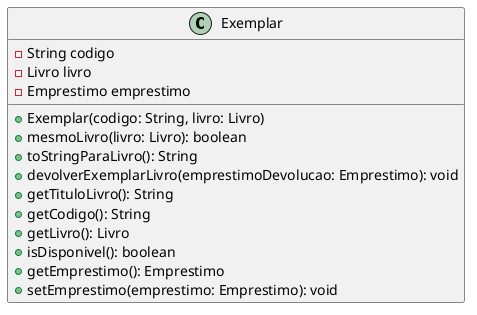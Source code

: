 @startuml

class Exemplar {
    -String codigo
    -Livro livro
    -Emprestimo emprestimo
    +Exemplar(codigo: String, livro: Livro)
    +mesmoLivro(livro: Livro): boolean
    +toStringParaLivro(): String
    +devolverExemplarLivro(emprestimoDevolucao: Emprestimo): void
    +getTituloLivro(): String
    +getCodigo(): String
    +getLivro(): Livro
    +isDisponivel(): boolean
    +getEmprestimo(): Emprestimo
    +setEmprestimo(emprestimo: Emprestimo): void
}

@enduml